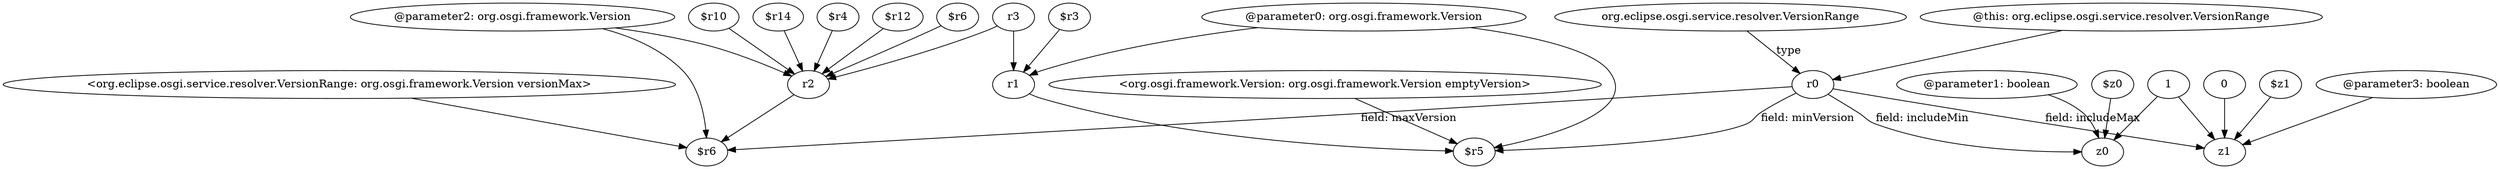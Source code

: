 digraph g {
0[label="<org.eclipse.osgi.service.resolver.VersionRange: org.osgi.framework.Version versionMax>"]
1[label="$r6"]
0->1[label=""]
2[label="r3"]
3[label="r2"]
2->3[label=""]
4[label="$z0"]
5[label="z0"]
4->5[label=""]
6[label="r0"]
6->5[label="field: includeMin"]
7[label="$r14"]
7->3[label=""]
8[label="$r4"]
8->3[label=""]
9[label="1"]
9->5[label=""]
10[label="@parameter2: org.osgi.framework.Version"]
10->3[label=""]
6->1[label="field: maxVersion"]
11[label="@parameter1: boolean"]
11->5[label=""]
12[label="r1"]
13[label="$r5"]
12->13[label=""]
14[label="org.eclipse.osgi.service.resolver.VersionRange"]
14->6[label="type"]
15[label="@parameter3: boolean"]
16[label="z1"]
15->16[label=""]
6->16[label="field: includeMax"]
17[label="<org.osgi.framework.Version: org.osgi.framework.Version emptyVersion>"]
17->13[label=""]
18[label="$r3"]
18->12[label=""]
19[label="@parameter0: org.osgi.framework.Version"]
19->12[label=""]
19->13[label=""]
20[label="@this: org.eclipse.osgi.service.resolver.VersionRange"]
20->6[label=""]
10->1[label=""]
3->1[label=""]
21[label="$r12"]
21->3[label=""]
22[label="0"]
22->16[label=""]
23[label="$z1"]
23->16[label=""]
2->12[label=""]
9->16[label=""]
24[label="$r6"]
24->3[label=""]
25[label="$r10"]
25->3[label=""]
6->13[label="field: minVersion"]
}